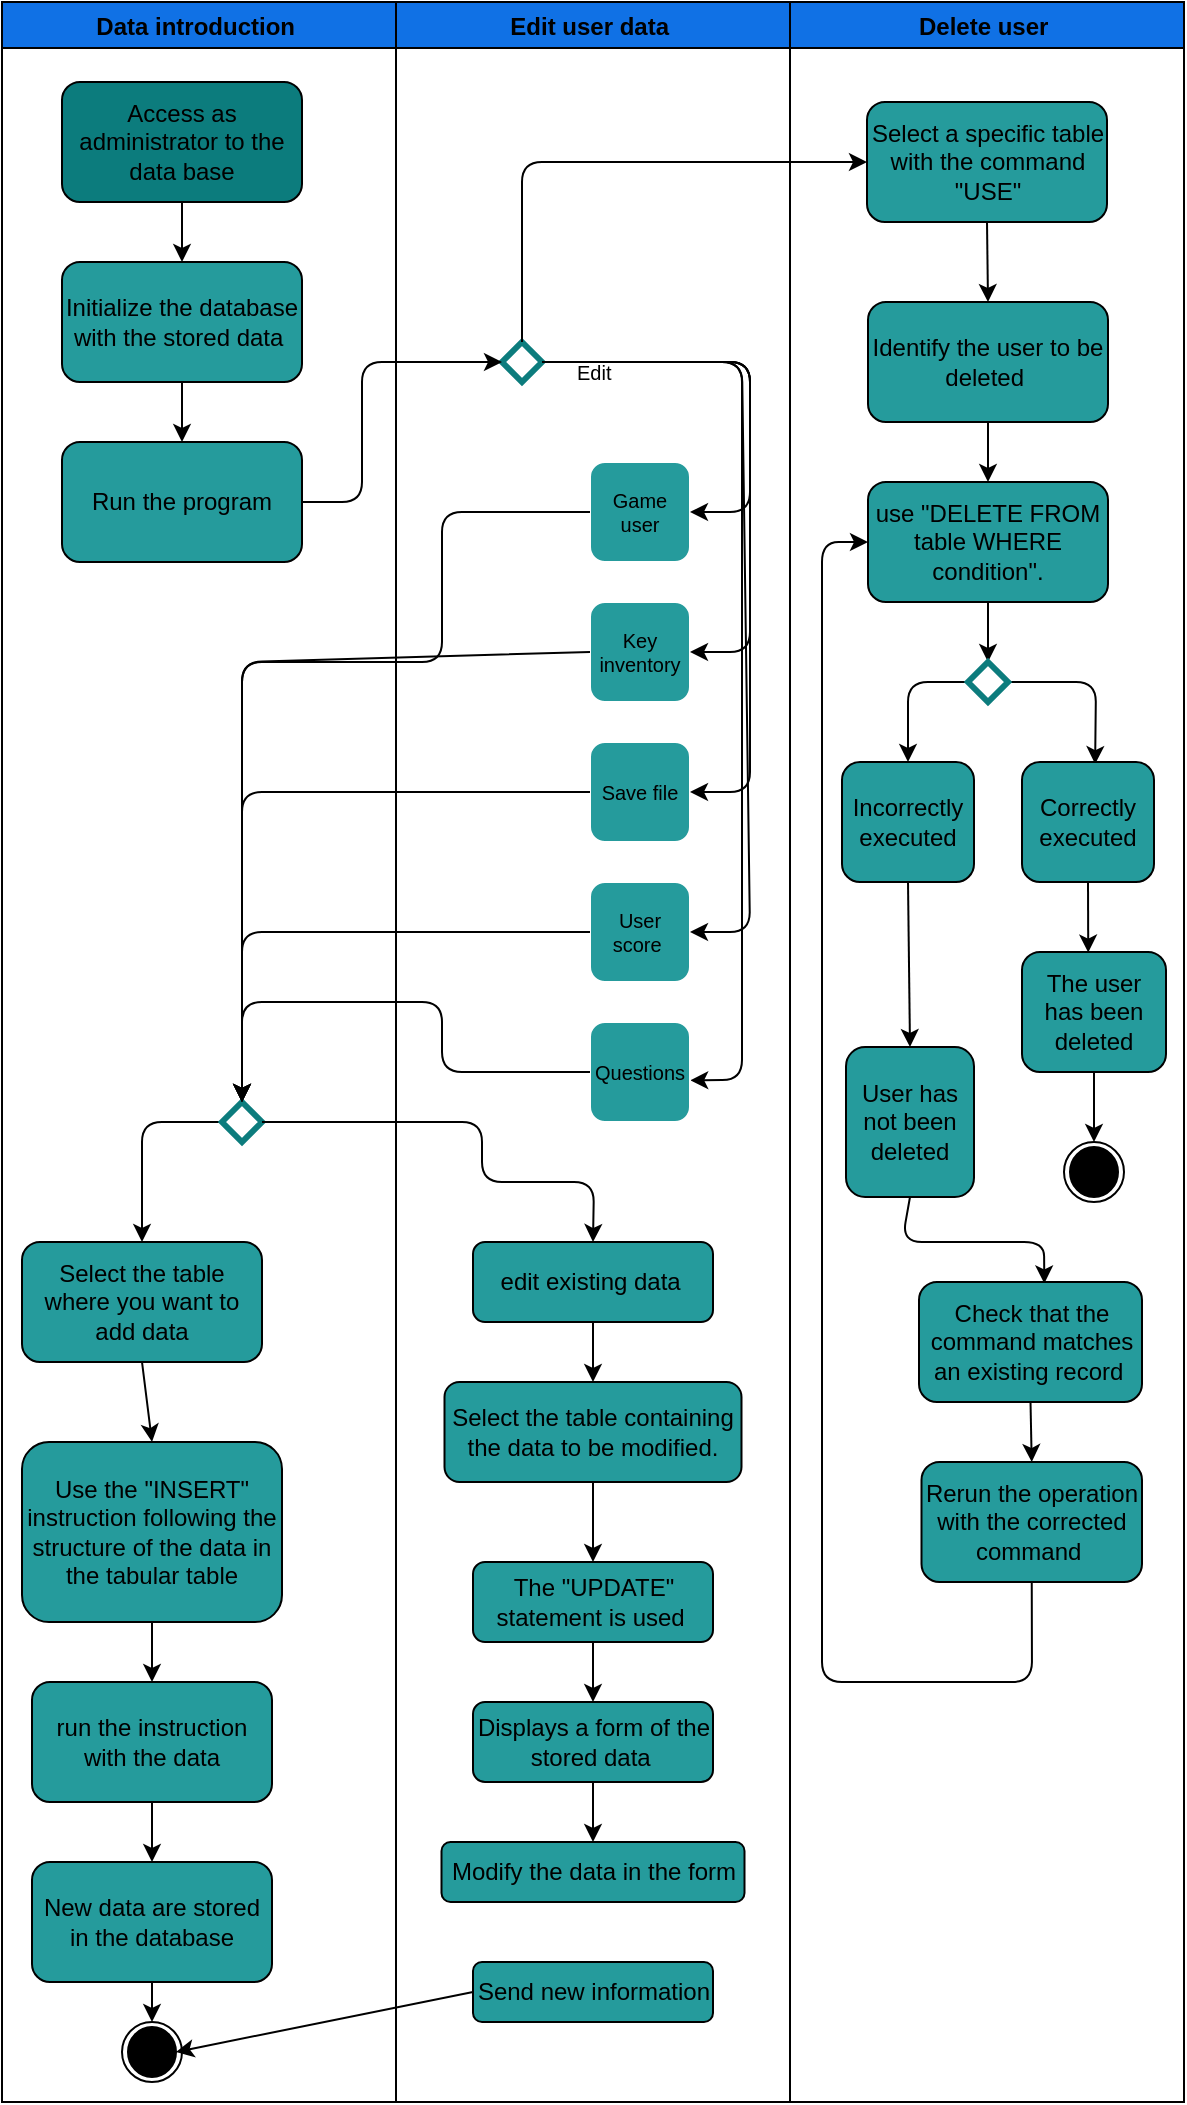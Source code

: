 <mxfile>
    <diagram id="_5hq3LUBtmrS2jrg6HaG" name="Page-1">
        <mxGraphModel dx="2343" dy="1423" grid="1" gridSize="10" guides="1" tooltips="1" connect="1" arrows="1" fold="1" page="1" pageScale="1" pageWidth="827" pageHeight="1169" math="0" shadow="0">
            <root>
                <mxCell id="0"/>
                <mxCell id="1" parent="0"/>
                <mxCell id="2" value="Data introduction " style="swimlane;fillColor=#1071e5;" parent="1" vertex="1">
                    <mxGeometry x="118" y="80" width="197" height="1050" as="geometry"/>
                </mxCell>
                <mxCell id="88" value="Run the program" style="rounded=1;whiteSpace=wrap;html=1;fillColor=#259B9C;" parent="2" vertex="1">
                    <mxGeometry x="30" y="220" width="120" height="60" as="geometry"/>
                </mxCell>
                <mxCell id="86" value="Initialize the database with the stored data&amp;nbsp;" style="rounded=1;whiteSpace=wrap;html=1;fillColor=#259B9C;" parent="2" vertex="1">
                    <mxGeometry x="30" y="130" width="120" height="60" as="geometry"/>
                </mxCell>
                <mxCell id="89" style="edgeStyle=none;html=1;exitX=0.5;exitY=1;exitDx=0;exitDy=0;entryX=0.5;entryY=0;entryDx=0;entryDy=0;strokeColor=#000000;" parent="2" source="86" target="88" edge="1">
                    <mxGeometry relative="1" as="geometry"/>
                </mxCell>
                <mxCell id="85" value="Access as administrator to the data base" style="rounded=1;whiteSpace=wrap;html=1;fillColor=#0c7c7d;" parent="2" vertex="1">
                    <mxGeometry x="30" y="40" width="120" height="60" as="geometry"/>
                </mxCell>
                <mxCell id="87" style="edgeStyle=none;html=1;exitX=0.5;exitY=1;exitDx=0;exitDy=0;entryX=0.5;entryY=0;entryDx=0;entryDy=0;strokeColor=#000000;" parent="2" source="85" target="86" edge="1">
                    <mxGeometry relative="1" as="geometry"/>
                </mxCell>
                <mxCell id="112" style="edgeStyle=none;html=1;exitX=0;exitY=0.5;exitDx=0;exitDy=0;entryX=0.5;entryY=0;entryDx=0;entryDy=0;strokeColor=#000000;" parent="2" source="104" target="105" edge="1">
                    <mxGeometry relative="1" as="geometry">
                        <Array as="points">
                            <mxPoint x="70" y="560"/>
                        </Array>
                    </mxGeometry>
                </mxCell>
                <mxCell id="104" value="" style="rhombus;whiteSpace=wrap;html=1;labelBackgroundColor=none;fontColor=#FFFFFF;fillColor=none;strokeColor=#0C7C7D;strokeWidth=3;" parent="2" vertex="1">
                    <mxGeometry x="110" y="550" width="20" height="20" as="geometry"/>
                </mxCell>
                <mxCell id="115" style="edgeStyle=none;html=1;exitX=0.5;exitY=1;exitDx=0;exitDy=0;entryX=0.5;entryY=0;entryDx=0;entryDy=0;strokeColor=#000000;" edge="1" parent="2" source="105" target="114">
                    <mxGeometry relative="1" as="geometry"/>
                </mxCell>
                <mxCell id="105" value="Select the table where you want to add data" style="rounded=1;whiteSpace=wrap;html=1;fillColor=#259B9C;" parent="2" vertex="1">
                    <mxGeometry x="10" y="620" width="120" height="60" as="geometry"/>
                </mxCell>
                <mxCell id="119" style="edgeStyle=none;html=1;exitX=0.5;exitY=1;exitDx=0;exitDy=0;entryX=0.5;entryY=0;entryDx=0;entryDy=0;strokeColor=#000000;" edge="1" parent="2" source="114" target="117">
                    <mxGeometry relative="1" as="geometry"/>
                </mxCell>
                <mxCell id="114" value="Use the &quot;INSERT&quot; instruction following the structure of the data in the tabular table" style="rounded=1;whiteSpace=wrap;html=1;fillColor=#259B9C;" vertex="1" parent="2">
                    <mxGeometry x="10" y="720" width="130" height="90" as="geometry"/>
                </mxCell>
                <mxCell id="120" style="edgeStyle=none;html=1;exitX=0.5;exitY=1;exitDx=0;exitDy=0;entryX=0.5;entryY=0;entryDx=0;entryDy=0;strokeColor=#000000;" edge="1" parent="2" source="117" target="118">
                    <mxGeometry relative="1" as="geometry"/>
                </mxCell>
                <mxCell id="117" value="run the instruction with the data" style="rounded=1;whiteSpace=wrap;html=1;fillColor=#259B9C;" vertex="1" parent="2">
                    <mxGeometry x="15" y="840" width="120" height="60" as="geometry"/>
                </mxCell>
                <mxCell id="121" style="edgeStyle=none;html=1;exitX=0.5;exitY=1;exitDx=0;exitDy=0;entryX=0.5;entryY=0;entryDx=0;entryDy=0;strokeColor=#000000;" edge="1" parent="2" source="118" target="5">
                    <mxGeometry relative="1" as="geometry"/>
                </mxCell>
                <mxCell id="118" value="New data are stored in the database" style="rounded=1;whiteSpace=wrap;html=1;fillColor=#259B9C;" vertex="1" parent="2">
                    <mxGeometry x="15" y="930" width="120" height="60" as="geometry"/>
                </mxCell>
                <mxCell id="5" value="" style="ellipse;whiteSpace=wrap;html=1;aspect=fixed;labelBackgroundColor=none;fontColor=#FFFFFF;strokeColor=#000000;strokeWidth=1;fillColor=none;" parent="2" vertex="1">
                    <mxGeometry x="60" y="1010" width="30" height="30" as="geometry"/>
                </mxCell>
                <mxCell id="6" value="" style="ellipse;whiteSpace=wrap;html=1;labelBackgroundColor=none;fontColor=#FFFFFF;strokeColor=#000000;strokeWidth=1;fillColor=#000000;" parent="2" vertex="1">
                    <mxGeometry x="63" y="1012.5" width="24" height="25" as="geometry"/>
                </mxCell>
                <mxCell id="29" value="Edit user data " style="swimlane;fillColor=#1071e5;" parent="1" vertex="1">
                    <mxGeometry x="315" y="80" width="197" height="1050" as="geometry"/>
                </mxCell>
                <mxCell id="102" style="edgeStyle=none;html=1;exitX=1;exitY=0.5;exitDx=0;exitDy=0;entryX=1.002;entryY=0.583;entryDx=0;entryDy=0;entryPerimeter=0;strokeColor=#000000;" parent="29" source="96" target="101" edge="1">
                    <mxGeometry relative="1" as="geometry">
                        <Array as="points">
                            <mxPoint x="173" y="180"/>
                            <mxPoint x="173" y="400"/>
                            <mxPoint x="173" y="539"/>
                        </Array>
                    </mxGeometry>
                </mxCell>
                <mxCell id="96" value="" style="rhombus;whiteSpace=wrap;html=1;labelBackgroundColor=none;fontColor=#FFFFFF;fillColor=none;strokeColor=#0C7C7D;strokeWidth=3;" parent="29" vertex="1">
                    <mxGeometry x="53" y="170" width="20" height="20" as="geometry"/>
                </mxCell>
                <mxCell id="97" value="Game user" style="rounded=1;whiteSpace=wrap;html=1;labelBackgroundColor=none;fontSize=10;fontColor=#000000;strokeColor=#FFFFFF;strokeWidth=1;fillColor=#259B9C;" parent="29" vertex="1">
                    <mxGeometry x="97" y="230" width="50" height="50" as="geometry"/>
                </mxCell>
                <mxCell id="95" style="edgeStyle=none;html=1;exitX=1;exitY=0.5;exitDx=0;exitDy=0;entryX=1;entryY=0.5;entryDx=0;entryDy=0;strokeColor=#000000;" parent="29" source="96" target="97" edge="1">
                    <mxGeometry relative="1" as="geometry">
                        <Array as="points">
                            <mxPoint x="177" y="180"/>
                            <mxPoint x="177" y="255"/>
                        </Array>
                    </mxGeometry>
                </mxCell>
                <mxCell id="98" value="Key inventory" style="rounded=1;whiteSpace=wrap;html=1;labelBackgroundColor=none;fontSize=10;fontColor=#000000;strokeColor=#FFFFFF;strokeWidth=1;fillColor=#259B9C;" parent="29" vertex="1">
                    <mxGeometry x="97" y="300" width="50" height="50" as="geometry"/>
                </mxCell>
                <mxCell id="94" style="edgeStyle=none;html=1;exitX=1;exitY=0.5;exitDx=0;exitDy=0;entryX=1;entryY=0.5;entryDx=0;entryDy=0;strokeColor=#000000;" parent="29" source="96" target="98" edge="1">
                    <mxGeometry relative="1" as="geometry">
                        <Array as="points">
                            <mxPoint x="177" y="180"/>
                            <mxPoint x="177" y="325"/>
                        </Array>
                    </mxGeometry>
                </mxCell>
                <mxCell id="99" value="Save file" style="rounded=1;whiteSpace=wrap;html=1;labelBackgroundColor=none;fontSize=10;fontColor=#000000;strokeColor=#FFFFFF;strokeWidth=1;fillColor=#259B9C;" parent="29" vertex="1">
                    <mxGeometry x="97" y="370" width="50" height="50" as="geometry"/>
                </mxCell>
                <mxCell id="93" style="edgeStyle=none;html=1;exitX=1;exitY=0.5;exitDx=0;exitDy=0;entryX=1;entryY=0.5;entryDx=0;entryDy=0;strokeColor=#000000;" parent="29" source="96" target="99" edge="1">
                    <mxGeometry relative="1" as="geometry">
                        <Array as="points">
                            <mxPoint x="177" y="180"/>
                            <mxPoint x="177" y="210"/>
                            <mxPoint x="177" y="395"/>
                        </Array>
                    </mxGeometry>
                </mxCell>
                <mxCell id="100" value="User score&amp;nbsp;" style="rounded=1;whiteSpace=wrap;html=1;labelBackgroundColor=none;fontSize=10;fontColor=#000000;strokeColor=#FFFFFF;strokeWidth=1;fillColor=#259B9C;" parent="29" vertex="1">
                    <mxGeometry x="97" y="440" width="50" height="50" as="geometry"/>
                </mxCell>
                <mxCell id="92" style="edgeStyle=none;html=1;exitX=1;exitY=0.5;exitDx=0;exitDy=0;entryX=1;entryY=0.5;entryDx=0;entryDy=0;strokeColor=#000000;" parent="29" source="96" target="100" edge="1">
                    <mxGeometry relative="1" as="geometry">
                        <Array as="points">
                            <mxPoint x="173" y="180"/>
                            <mxPoint x="177" y="465"/>
                        </Array>
                    </mxGeometry>
                </mxCell>
                <mxCell id="101" value="Questions" style="rounded=1;whiteSpace=wrap;html=1;labelBackgroundColor=none;fontSize=10;fontColor=#000000;strokeColor=#FFFFFF;strokeWidth=1;fillColor=#259B9C;" parent="29" vertex="1">
                    <mxGeometry x="97" y="510" width="50" height="50" as="geometry"/>
                </mxCell>
                <mxCell id="18" value="Edit&amp;nbsp;" style="text;html=1;strokeColor=none;fillColor=none;align=center;verticalAlign=middle;whiteSpace=wrap;rounded=0;labelBackgroundColor=none;fontColor=#000000;strokeWidth=1;fontSize=10;" parent="29" vertex="1">
                    <mxGeometry x="83" y="180" width="35" height="10" as="geometry"/>
                </mxCell>
                <mxCell id="123" style="edgeStyle=none;html=1;exitX=0.5;exitY=1;exitDx=0;exitDy=0;entryX=0.5;entryY=0;entryDx=0;entryDy=0;strokeColor=#000000;" edge="1" parent="29" source="106" target="122">
                    <mxGeometry relative="1" as="geometry"/>
                </mxCell>
                <mxCell id="106" value="edit existing data&amp;nbsp;" style="rounded=1;whiteSpace=wrap;html=1;fillColor=#259B9C;" parent="29" vertex="1">
                    <mxGeometry x="38.5" y="620" width="120" height="40" as="geometry"/>
                </mxCell>
                <mxCell id="129" style="edgeStyle=none;html=1;exitX=0.5;exitY=1;exitDx=0;exitDy=0;entryX=0.5;entryY=0;entryDx=0;entryDy=0;strokeColor=#000000;" edge="1" parent="29" source="116" target="128">
                    <mxGeometry relative="1" as="geometry"/>
                </mxCell>
                <mxCell id="116" value="Displays a form of the stored data&amp;nbsp;" style="rounded=1;whiteSpace=wrap;html=1;fillColor=#259B9C;" vertex="1" parent="29">
                    <mxGeometry x="38.5" y="850" width="120" height="40" as="geometry"/>
                </mxCell>
                <mxCell id="126" style="edgeStyle=none;html=1;exitX=0.5;exitY=1;exitDx=0;exitDy=0;entryX=0.5;entryY=0;entryDx=0;entryDy=0;strokeColor=#000000;" edge="1" parent="29" source="122" target="124">
                    <mxGeometry relative="1" as="geometry"/>
                </mxCell>
                <mxCell id="122" value="Select the table containing the data to be modified." style="rounded=1;whiteSpace=wrap;html=1;fillColor=#259B9C;" vertex="1" parent="29">
                    <mxGeometry x="24.25" y="690" width="148.5" height="50" as="geometry"/>
                </mxCell>
                <mxCell id="127" style="edgeStyle=none;html=1;exitX=0.5;exitY=1;exitDx=0;exitDy=0;entryX=0.5;entryY=0;entryDx=0;entryDy=0;strokeColor=#000000;" edge="1" parent="29" source="124" target="116">
                    <mxGeometry relative="1" as="geometry"/>
                </mxCell>
                <mxCell id="124" value="The &quot;UPDATE&quot; statement is used&amp;nbsp;" style="rounded=1;whiteSpace=wrap;html=1;fillColor=#259B9C;" vertex="1" parent="29">
                    <mxGeometry x="38.5" y="780" width="120" height="40" as="geometry"/>
                </mxCell>
                <mxCell id="128" value="Modify the data in the form" style="rounded=1;whiteSpace=wrap;html=1;fillColor=#259B9C;" vertex="1" parent="29">
                    <mxGeometry x="22.75" y="920" width="151.5" height="30" as="geometry"/>
                </mxCell>
                <mxCell id="130" value="Send new information" style="rounded=1;whiteSpace=wrap;html=1;fillColor=#259B9C;" vertex="1" parent="29">
                    <mxGeometry x="38.5" y="980" width="120" height="30" as="geometry"/>
                </mxCell>
                <mxCell id="56" value="Delete user " style="swimlane;fillColor=#1071e5;" parent="1" vertex="1">
                    <mxGeometry x="512" y="80" width="197" height="1050" as="geometry"/>
                </mxCell>
                <mxCell id="138" style="edgeStyle=none;html=1;exitX=0.5;exitY=1;exitDx=0;exitDy=0;entryX=0.5;entryY=0;entryDx=0;entryDy=0;strokeColor=#000000;" edge="1" parent="56" source="136" target="137">
                    <mxGeometry relative="1" as="geometry"/>
                </mxCell>
                <mxCell id="136" value="Select a specific table with the command &quot;USE&quot;" style="rounded=1;whiteSpace=wrap;html=1;fillColor=#259B9C;" vertex="1" parent="56">
                    <mxGeometry x="38.5" y="50" width="120" height="60" as="geometry"/>
                </mxCell>
                <mxCell id="141" style="edgeStyle=none;html=1;exitX=0.5;exitY=1;exitDx=0;exitDy=0;entryX=0.5;entryY=0;entryDx=0;entryDy=0;strokeColor=#000000;" edge="1" parent="56" source="137" target="139">
                    <mxGeometry relative="1" as="geometry"/>
                </mxCell>
                <mxCell id="137" value="Identify the user to be deleted&amp;nbsp;" style="rounded=1;whiteSpace=wrap;html=1;fillColor=#259B9C;" vertex="1" parent="56">
                    <mxGeometry x="39" y="150" width="120" height="60" as="geometry"/>
                </mxCell>
                <mxCell id="144" style="edgeStyle=none;html=1;exitX=0.5;exitY=1;exitDx=0;exitDy=0;entryX=0.5;entryY=0;entryDx=0;entryDy=0;strokeColor=#000000;" edge="1" parent="56" source="139" target="143">
                    <mxGeometry relative="1" as="geometry"/>
                </mxCell>
                <mxCell id="139" value="&lt;div&gt;use &quot;DELETE FROM table WHERE condition&quot;.&lt;/div&gt;" style="rounded=1;whiteSpace=wrap;html=1;fillColor=#259B9C;" vertex="1" parent="56">
                    <mxGeometry x="39" y="240" width="120" height="60" as="geometry"/>
                </mxCell>
                <mxCell id="147" style="edgeStyle=none;html=1;exitX=1;exitY=0.5;exitDx=0;exitDy=0;entryX=0.554;entryY=0.017;entryDx=0;entryDy=0;entryPerimeter=0;strokeColor=#000000;" edge="1" parent="56" source="143" target="146">
                    <mxGeometry relative="1" as="geometry">
                        <Array as="points">
                            <mxPoint x="153" y="340"/>
                        </Array>
                    </mxGeometry>
                </mxCell>
                <mxCell id="154" style="edgeStyle=none;html=1;exitX=0;exitY=0.5;exitDx=0;exitDy=0;entryX=0.5;entryY=0;entryDx=0;entryDy=0;strokeColor=#000000;" edge="1" parent="56" source="143" target="153">
                    <mxGeometry relative="1" as="geometry">
                        <Array as="points">
                            <mxPoint x="59" y="340"/>
                        </Array>
                    </mxGeometry>
                </mxCell>
                <mxCell id="143" value="" style="rhombus;whiteSpace=wrap;html=1;labelBackgroundColor=none;fontColor=#FFFFFF;fillColor=none;strokeColor=#0C7C7D;strokeWidth=3;" vertex="1" parent="56">
                    <mxGeometry x="89" y="330" width="20" height="20" as="geometry"/>
                </mxCell>
                <mxCell id="149" style="edgeStyle=none;html=1;exitX=0.5;exitY=1;exitDx=0;exitDy=0;entryX=0.46;entryY=0.005;entryDx=0;entryDy=0;entryPerimeter=0;strokeColor=#000000;" edge="1" parent="56" source="146" target="148">
                    <mxGeometry relative="1" as="geometry"/>
                </mxCell>
                <mxCell id="146" value="Correctly executed" style="rounded=1;whiteSpace=wrap;html=1;fillColor=#259B9C;" vertex="1" parent="56">
                    <mxGeometry x="116" y="380" width="66" height="60" as="geometry"/>
                </mxCell>
                <mxCell id="152" style="edgeStyle=none;html=1;exitX=0.5;exitY=1;exitDx=0;exitDy=0;entryX=0.5;entryY=0;entryDx=0;entryDy=0;strokeColor=#000000;" edge="1" parent="56" source="148" target="150">
                    <mxGeometry relative="1" as="geometry"/>
                </mxCell>
                <mxCell id="148" value="The user has been deleted" style="rounded=1;whiteSpace=wrap;html=1;fillColor=#259B9C;" vertex="1" parent="56">
                    <mxGeometry x="116" y="475" width="72" height="60" as="geometry"/>
                </mxCell>
                <mxCell id="150" value="" style="ellipse;whiteSpace=wrap;html=1;aspect=fixed;labelBackgroundColor=none;fontColor=#FFFFFF;strokeColor=#000000;strokeWidth=1;fillColor=none;" vertex="1" parent="56">
                    <mxGeometry x="137" y="570" width="30" height="30" as="geometry"/>
                </mxCell>
                <mxCell id="151" value="" style="ellipse;whiteSpace=wrap;html=1;labelBackgroundColor=none;fontColor=#FFFFFF;strokeColor=#000000;strokeWidth=1;fillColor=#000000;" vertex="1" parent="56">
                    <mxGeometry x="140" y="572.5" width="24" height="25" as="geometry"/>
                </mxCell>
                <mxCell id="160" style="edgeStyle=none;html=1;exitX=0.5;exitY=1;exitDx=0;exitDy=0;entryX=0.5;entryY=0;entryDx=0;entryDy=0;strokeColor=#000000;" edge="1" parent="56" source="153" target="155">
                    <mxGeometry relative="1" as="geometry"/>
                </mxCell>
                <mxCell id="153" value="Incorrectly executed" style="rounded=1;whiteSpace=wrap;html=1;fillColor=#259B9C;" vertex="1" parent="56">
                    <mxGeometry x="26" y="380" width="66" height="60" as="geometry"/>
                </mxCell>
                <mxCell id="161" style="edgeStyle=none;html=1;exitX=0.5;exitY=1;exitDx=0;exitDy=0;entryX=0.562;entryY=0.012;entryDx=0;entryDy=0;entryPerimeter=0;strokeColor=#000000;" edge="1" parent="56" source="155" target="158">
                    <mxGeometry relative="1" as="geometry">
                        <Array as="points">
                            <mxPoint x="56" y="620"/>
                            <mxPoint x="127" y="620"/>
                        </Array>
                    </mxGeometry>
                </mxCell>
                <mxCell id="155" value="&lt;div&gt;User has not been deleted&lt;/div&gt;" style="rounded=1;whiteSpace=wrap;html=1;fillColor=#259B9C;" vertex="1" parent="56">
                    <mxGeometry x="28" y="522.5" width="64" height="75" as="geometry"/>
                </mxCell>
                <mxCell id="162" style="edgeStyle=none;html=1;exitX=0.5;exitY=1;exitDx=0;exitDy=0;entryX=0.5;entryY=0;entryDx=0;entryDy=0;strokeColor=#000000;" edge="1" parent="56" source="158" target="157">
                    <mxGeometry relative="1" as="geometry"/>
                </mxCell>
                <mxCell id="158" value="&lt;div&gt;Check that the command matches an existing record&amp;nbsp;&lt;/div&gt;" style="rounded=1;whiteSpace=wrap;html=1;fillColor=#259B9C;" vertex="1" parent="56">
                    <mxGeometry x="64.5" y="640" width="111.5" height="60" as="geometry"/>
                </mxCell>
                <mxCell id="163" style="edgeStyle=none;html=1;exitX=0.5;exitY=1;exitDx=0;exitDy=0;entryX=0;entryY=0.5;entryDx=0;entryDy=0;strokeColor=#000000;" edge="1" parent="56" source="157" target="139">
                    <mxGeometry relative="1" as="geometry">
                        <Array as="points">
                            <mxPoint x="121" y="840"/>
                            <mxPoint x="16" y="840"/>
                            <mxPoint x="16" y="270"/>
                        </Array>
                    </mxGeometry>
                </mxCell>
                <mxCell id="157" value="Rerun the operation with the corrected command&amp;nbsp;" style="rounded=1;whiteSpace=wrap;html=1;fillColor=#259B9C;" vertex="1" parent="56">
                    <mxGeometry x="65.75" y="730" width="110.25" height="60" as="geometry"/>
                </mxCell>
                <mxCell id="91" style="edgeStyle=none;html=1;exitX=1;exitY=0.5;exitDx=0;exitDy=0;strokeColor=#000000;entryX=0;entryY=0.5;entryDx=0;entryDy=0;" parent="1" source="88" target="96" edge="1">
                    <mxGeometry relative="1" as="geometry">
                        <mxPoint x="413.571" y="280.071" as="targetPoint"/>
                        <Array as="points">
                            <mxPoint x="298" y="330"/>
                            <mxPoint x="298" y="260"/>
                            <mxPoint x="338" y="260"/>
                        </Array>
                    </mxGeometry>
                </mxCell>
                <mxCell id="107" style="edgeStyle=none;html=1;exitX=0;exitY=0.5;exitDx=0;exitDy=0;strokeColor=#000000;entryX=0.5;entryY=0;entryDx=0;entryDy=0;" parent="1" source="97" target="104" edge="1">
                    <mxGeometry relative="1" as="geometry">
                        <mxPoint x="238" y="620" as="targetPoint"/>
                        <Array as="points">
                            <mxPoint x="378" y="335"/>
                            <mxPoint x="338" y="335"/>
                            <mxPoint x="338" y="380"/>
                            <mxPoint x="338" y="410"/>
                            <mxPoint x="238" y="410"/>
                        </Array>
                    </mxGeometry>
                </mxCell>
                <mxCell id="108" style="edgeStyle=none;html=1;exitX=0;exitY=0.5;exitDx=0;exitDy=0;entryX=0.5;entryY=0;entryDx=0;entryDy=0;strokeColor=#000000;" parent="1" source="98" target="104" edge="1">
                    <mxGeometry relative="1" as="geometry">
                        <Array as="points">
                            <mxPoint x="238" y="410"/>
                        </Array>
                    </mxGeometry>
                </mxCell>
                <mxCell id="109" style="edgeStyle=none;html=1;exitX=0;exitY=0.5;exitDx=0;exitDy=0;strokeColor=#000000;" parent="1" source="99" edge="1">
                    <mxGeometry relative="1" as="geometry">
                        <mxPoint x="238" y="630" as="targetPoint"/>
                        <Array as="points">
                            <mxPoint x="238" y="475"/>
                        </Array>
                    </mxGeometry>
                </mxCell>
                <mxCell id="110" style="edgeStyle=none;html=1;exitX=0;exitY=0.5;exitDx=0;exitDy=0;entryX=0.5;entryY=0;entryDx=0;entryDy=0;strokeColor=#000000;" parent="1" source="100" target="104" edge="1">
                    <mxGeometry relative="1" as="geometry">
                        <Array as="points">
                            <mxPoint x="238" y="545"/>
                        </Array>
                    </mxGeometry>
                </mxCell>
                <mxCell id="111" style="edgeStyle=none;html=1;exitX=0;exitY=0.5;exitDx=0;exitDy=0;entryX=0.5;entryY=0;entryDx=0;entryDy=0;strokeColor=#000000;" parent="1" source="101" target="104" edge="1">
                    <mxGeometry relative="1" as="geometry">
                        <Array as="points">
                            <mxPoint x="338" y="615"/>
                            <mxPoint x="338" y="580"/>
                            <mxPoint x="238" y="580"/>
                        </Array>
                    </mxGeometry>
                </mxCell>
                <mxCell id="113" style="edgeStyle=none;html=1;exitX=1;exitY=0.5;exitDx=0;exitDy=0;entryX=0.5;entryY=0;entryDx=0;entryDy=0;strokeColor=#000000;" parent="1" source="104" target="106" edge="1">
                    <mxGeometry relative="1" as="geometry">
                        <Array as="points">
                            <mxPoint x="358" y="640"/>
                            <mxPoint x="358" y="670"/>
                            <mxPoint x="414" y="670"/>
                        </Array>
                    </mxGeometry>
                </mxCell>
                <mxCell id="131" style="edgeStyle=none;html=1;exitX=0;exitY=0.5;exitDx=0;exitDy=0;entryX=1;entryY=0.5;entryDx=0;entryDy=0;strokeColor=#000000;" edge="1" parent="1" source="130" target="6">
                    <mxGeometry relative="1" as="geometry"/>
                </mxCell>
                <mxCell id="135" style="edgeStyle=none;html=1;exitX=0.5;exitY=0;exitDx=0;exitDy=0;strokeColor=#000000;entryX=0;entryY=0.5;entryDx=0;entryDy=0;" edge="1" parent="1" source="96" target="136">
                    <mxGeometry relative="1" as="geometry">
                        <mxPoint x="558" y="180" as="targetPoint"/>
                        <Array as="points">
                            <mxPoint x="378" y="160"/>
                        </Array>
                    </mxGeometry>
                </mxCell>
            </root>
        </mxGraphModel>
    </diagram>
</mxfile>
